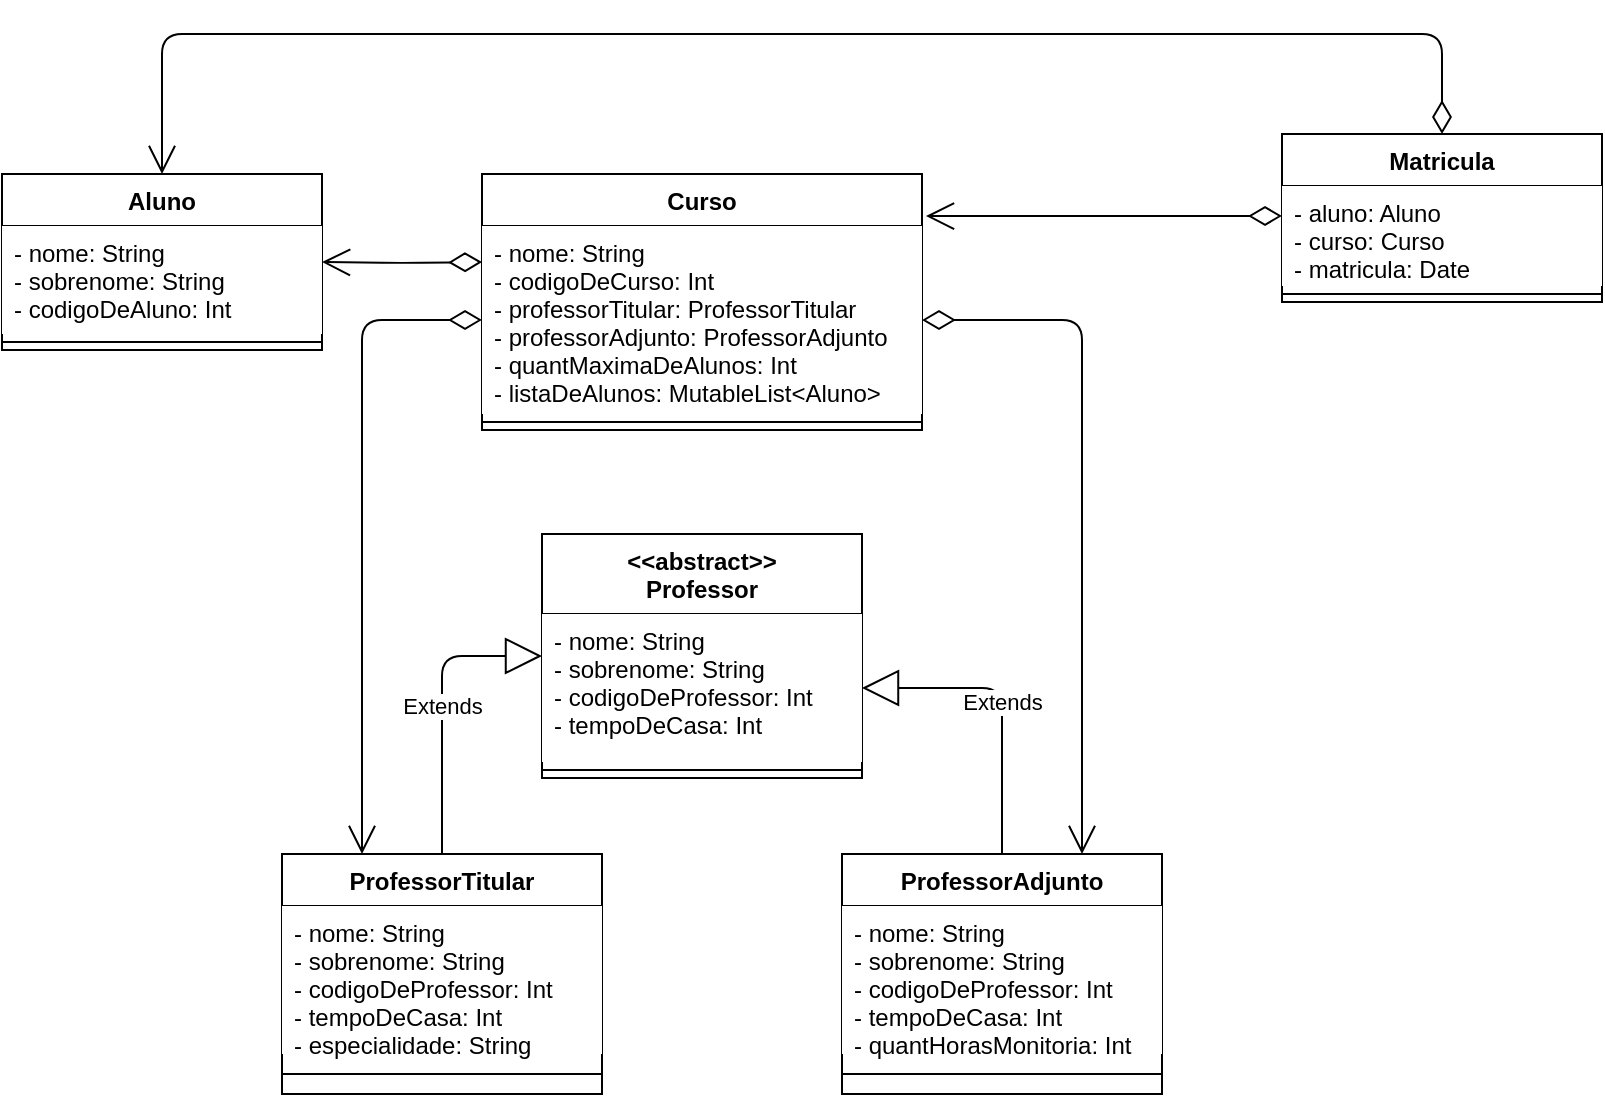 <mxfile version="13.7.5" type="device"><diagram id="C5RBs43oDa-KdzZeNtuy" name="Page-1"><mxGraphModel dx="1004" dy="492" grid="1" gridSize="10" guides="0" tooltips="1" connect="1" arrows="1" fold="1" page="1" pageScale="1" pageWidth="827" pageHeight="1169" math="0" shadow="0"><root><mxCell id="WIyWlLk6GJQsqaUBKTNV-0"/><mxCell id="WIyWlLk6GJQsqaUBKTNV-1" parent="WIyWlLk6GJQsqaUBKTNV-0"/><mxCell id="2qhh8JdvaFWv3G7_nNXt-10" value="&lt;&lt;abstract&gt;&gt;&#10;Professor" style="swimlane;fontStyle=1;align=center;verticalAlign=top;childLayout=stackLayout;horizontal=1;startSize=40;horizontalStack=0;resizeParent=1;resizeParentMax=0;resizeLast=0;collapsible=1;marginBottom=0;" parent="WIyWlLk6GJQsqaUBKTNV-1" vertex="1"><mxGeometry x="290" y="310" width="160" height="122" as="geometry"/></mxCell><mxCell id="2qhh8JdvaFWv3G7_nNXt-11" value="- nome: String&#10;- sobrenome: String&#10;- codigoDeProfessor: Int&#10;- tempoDeCasa: Int" style="text;strokeColor=none;align=left;verticalAlign=top;spacingLeft=4;spacingRight=4;overflow=hidden;rotatable=0;points=[[0,0.5],[1,0.5]];portConstraint=eastwest;fillColor=#ffffff;" parent="2qhh8JdvaFWv3G7_nNXt-10" vertex="1"><mxGeometry y="40" width="160" height="74" as="geometry"/></mxCell><mxCell id="2qhh8JdvaFWv3G7_nNXt-12" value="" style="line;strokeWidth=1;fillColor=none;align=left;verticalAlign=middle;spacingTop=-1;spacingLeft=3;spacingRight=3;rotatable=0;labelPosition=right;points=[];portConstraint=eastwest;" parent="2qhh8JdvaFWv3G7_nNXt-10" vertex="1"><mxGeometry y="114" width="160" height="8" as="geometry"/></mxCell><mxCell id="6Tx9JxIIro4UoVuHAUKh-15" value="ProfessorTitular" style="swimlane;fontStyle=1;align=center;verticalAlign=top;childLayout=stackLayout;horizontal=1;startSize=26;horizontalStack=0;resizeParent=1;resizeParentMax=0;resizeLast=0;collapsible=1;marginBottom=0;" parent="WIyWlLk6GJQsqaUBKTNV-1" vertex="1"><mxGeometry x="160" y="470" width="160" height="120" as="geometry"/></mxCell><mxCell id="6Tx9JxIIro4UoVuHAUKh-16" value="- nome: String&#10;- sobrenome: String&#10;- codigoDeProfessor: Int&#10;- tempoDeCasa: Int&#10;- especialidade: String" style="text;strokeColor=none;align=left;verticalAlign=top;spacingLeft=4;spacingRight=4;overflow=hidden;rotatable=0;points=[[0,0.5],[1,0.5]];portConstraint=eastwest;fillColor=#ffffff;" parent="6Tx9JxIIro4UoVuHAUKh-15" vertex="1"><mxGeometry y="26" width="160" height="74" as="geometry"/></mxCell><mxCell id="6Tx9JxIIro4UoVuHAUKh-17" value="" style="line;strokeWidth=1;fillColor=none;align=left;verticalAlign=middle;spacingTop=-1;spacingLeft=3;spacingRight=3;rotatable=0;labelPosition=right;points=[];portConstraint=eastwest;" parent="6Tx9JxIIro4UoVuHAUKh-15" vertex="1"><mxGeometry y="100" width="160" height="20" as="geometry"/></mxCell><mxCell id="6Tx9JxIIro4UoVuHAUKh-18" value="ProfessorAdjunto" style="swimlane;fontStyle=1;align=center;verticalAlign=top;childLayout=stackLayout;horizontal=1;startSize=26;horizontalStack=0;resizeParent=1;resizeParentMax=0;resizeLast=0;collapsible=1;marginBottom=0;" parent="WIyWlLk6GJQsqaUBKTNV-1" vertex="1"><mxGeometry x="440" y="470" width="160" height="120" as="geometry"/></mxCell><mxCell id="6Tx9JxIIro4UoVuHAUKh-19" value="- nome: String&#10;- sobrenome: String&#10;- codigoDeProfessor: Int&#10;- tempoDeCasa: Int&#10;- quantHorasMonitoria: Int" style="text;strokeColor=none;align=left;verticalAlign=top;spacingLeft=4;spacingRight=4;overflow=hidden;rotatable=0;points=[[0,0.5],[1,0.5]];portConstraint=eastwest;fillColor=#ffffff;" parent="6Tx9JxIIro4UoVuHAUKh-18" vertex="1"><mxGeometry y="26" width="160" height="74" as="geometry"/></mxCell><mxCell id="6Tx9JxIIro4UoVuHAUKh-20" value="" style="line;strokeWidth=1;fillColor=none;align=left;verticalAlign=middle;spacingTop=-1;spacingLeft=3;spacingRight=3;rotatable=0;labelPosition=right;points=[];portConstraint=eastwest;" parent="6Tx9JxIIro4UoVuHAUKh-18" vertex="1"><mxGeometry y="100" width="160" height="20" as="geometry"/></mxCell><mxCell id="6Tx9JxIIro4UoVuHAUKh-21" value="Extends" style="endArrow=block;endSize=16;endFill=0;html=1;entryX=0;entryY=0.5;entryDx=0;entryDy=0;exitX=0.5;exitY=0;exitDx=0;exitDy=0;" parent="WIyWlLk6GJQsqaUBKTNV-1" source="6Tx9JxIIro4UoVuHAUKh-15" target="2qhh8JdvaFWv3G7_nNXt-10" edge="1"><mxGeometry width="160" relative="1" as="geometry"><mxPoint x="200" y="450" as="sourcePoint"/><mxPoint x="360" y="450" as="targetPoint"/><Array as="points"><mxPoint x="240" y="371"/></Array></mxGeometry></mxCell><mxCell id="6Tx9JxIIro4UoVuHAUKh-22" value="Extends" style="endArrow=block;endSize=16;endFill=0;html=1;entryX=1;entryY=0.5;entryDx=0;entryDy=0;exitX=0.5;exitY=0;exitDx=0;exitDy=0;" parent="WIyWlLk6GJQsqaUBKTNV-1" source="6Tx9JxIIro4UoVuHAUKh-18" target="2qhh8JdvaFWv3G7_nNXt-11" edge="1"><mxGeometry width="160" relative="1" as="geometry"><mxPoint x="480" y="420" as="sourcePoint"/><mxPoint x="640" y="420" as="targetPoint"/><Array as="points"><mxPoint x="520" y="387"/></Array></mxGeometry></mxCell><mxCell id="2qhh8JdvaFWv3G7_nNXt-0" value="Curso" style="swimlane;fontStyle=1;align=center;verticalAlign=top;childLayout=stackLayout;horizontal=1;startSize=26;horizontalStack=0;resizeParent=1;resizeParentMax=0;resizeLast=0;collapsible=1;marginBottom=0;" parent="WIyWlLk6GJQsqaUBKTNV-1" vertex="1"><mxGeometry x="260" y="130" width="220" height="128" as="geometry"/></mxCell><mxCell id="2qhh8JdvaFWv3G7_nNXt-1" value="- nome: String&#10;- codigoDeCurso: Int&#10;- professorTitular: ProfessorTitular&#10;- professorAdjunto: ProfessorAdjunto&#10;- quantMaximaDeAlunos: Int&#10;- listaDeAlunos: MutableList&lt;Aluno&gt;&#10;" style="text;strokeColor=none;align=left;verticalAlign=top;spacingLeft=4;spacingRight=4;overflow=hidden;rotatable=0;points=[[0,0.5],[1,0.5]];portConstraint=eastwest;fillColor=#ffffff;" parent="2qhh8JdvaFWv3G7_nNXt-0" vertex="1"><mxGeometry y="26" width="220" height="94" as="geometry"/></mxCell><mxCell id="2qhh8JdvaFWv3G7_nNXt-2" value="" style="line;strokeWidth=1;fillColor=none;align=left;verticalAlign=middle;spacingTop=-1;spacingLeft=3;spacingRight=3;rotatable=0;labelPosition=right;points=[];portConstraint=eastwest;" parent="2qhh8JdvaFWv3G7_nNXt-0" vertex="1"><mxGeometry y="120" width="220" height="8" as="geometry"/></mxCell><mxCell id="6Tx9JxIIro4UoVuHAUKh-23" value="" style="endArrow=open;html=1;endSize=12;startArrow=diamondThin;startSize=14;startFill=0;edgeStyle=orthogonalEdgeStyle;align=left;verticalAlign=bottom;exitX=0;exitY=0.5;exitDx=0;exitDy=0;entryX=0.25;entryY=0;entryDx=0;entryDy=0;" parent="WIyWlLk6GJQsqaUBKTNV-1" source="2qhh8JdvaFWv3G7_nNXt-1" target="6Tx9JxIIro4UoVuHAUKh-15" edge="1"><mxGeometry x="-0.821" y="-34" relative="1" as="geometry"><mxPoint x="80" y="380" as="sourcePoint"/><mxPoint x="240" y="380" as="targetPoint"/><mxPoint as="offset"/></mxGeometry></mxCell><mxCell id="6Tx9JxIIro4UoVuHAUKh-24" value="" style="endArrow=open;html=1;endSize=12;startArrow=diamondThin;startSize=14;startFill=0;edgeStyle=orthogonalEdgeStyle;align=left;verticalAlign=bottom;exitX=1;exitY=0.5;exitDx=0;exitDy=0;entryX=0.75;entryY=0;entryDx=0;entryDy=0;" parent="WIyWlLk6GJQsqaUBKTNV-1" source="2qhh8JdvaFWv3G7_nNXt-1" target="6Tx9JxIIro4UoVuHAUKh-18" edge="1"><mxGeometry x="-0.832" y="34" relative="1" as="geometry"><mxPoint x="510" y="230" as="sourcePoint"/><mxPoint x="670" y="230" as="targetPoint"/><mxPoint as="offset"/></mxGeometry></mxCell><mxCell id="6Tx9JxIIro4UoVuHAUKh-26" value="" style="endArrow=open;html=1;endSize=12;startArrow=diamondThin;startSize=14;startFill=0;edgeStyle=orthogonalEdgeStyle;align=left;verticalAlign=bottom;entryX=1;entryY=0.5;entryDx=0;entryDy=0;" parent="WIyWlLk6GJQsqaUBKTNV-1" target="2qhh8JdvaFWv3G7_nNXt-7" edge="1"><mxGeometry x="-1" y="20" relative="1" as="geometry"><mxPoint x="260" y="174" as="sourcePoint"/><mxPoint x="300" y="80" as="targetPoint"/><mxPoint as="offset"/></mxGeometry></mxCell><mxCell id="2qhh8JdvaFWv3G7_nNXt-7" value="Aluno" style="swimlane;fontStyle=1;align=center;verticalAlign=top;childLayout=stackLayout;horizontal=1;startSize=26;horizontalStack=0;resizeParent=1;resizeParentMax=0;resizeLast=0;collapsible=1;marginBottom=0;" parent="WIyWlLk6GJQsqaUBKTNV-1" vertex="1"><mxGeometry x="20" y="130" width="160" height="88" as="geometry"/></mxCell><mxCell id="2qhh8JdvaFWv3G7_nNXt-8" value="- nome: String&#10;- sobrenome: String&#10;- codigoDeAluno: Int" style="text;strokeColor=none;align=left;verticalAlign=top;spacingLeft=4;spacingRight=4;overflow=hidden;rotatable=0;points=[[0,0.5],[1,0.5]];portConstraint=eastwest;fillColor=#ffffff;" parent="2qhh8JdvaFWv3G7_nNXt-7" vertex="1"><mxGeometry y="26" width="160" height="54" as="geometry"/></mxCell><mxCell id="2qhh8JdvaFWv3G7_nNXt-9" value="" style="line;strokeWidth=1;fillColor=none;align=left;verticalAlign=middle;spacingTop=-1;spacingLeft=3;spacingRight=3;rotatable=0;labelPosition=right;points=[];portConstraint=eastwest;" parent="2qhh8JdvaFWv3G7_nNXt-7" vertex="1"><mxGeometry y="80" width="160" height="8" as="geometry"/></mxCell><mxCell id="fOnynnm0BbBYwJBKkCtL-0" value="" style="endArrow=open;html=1;endSize=12;startArrow=diamondThin;startSize=14;startFill=0;edgeStyle=orthogonalEdgeStyle;align=left;verticalAlign=bottom;exitX=0.5;exitY=0;exitDx=0;exitDy=0;entryX=0.5;entryY=0;entryDx=0;entryDy=0;" edge="1" parent="WIyWlLk6GJQsqaUBKTNV-1" source="6Tx9JxIIro4UoVuHAUKh-27" target="2qhh8JdvaFWv3G7_nNXt-7"><mxGeometry x="-0.553" y="40" relative="1" as="geometry"><mxPoint x="110" y="110" as="sourcePoint"/><mxPoint x="270" y="110" as="targetPoint"/><Array as="points"><mxPoint x="740" y="60"/><mxPoint x="100" y="60"/></Array><mxPoint as="offset"/></mxGeometry></mxCell><mxCell id="6Tx9JxIIro4UoVuHAUKh-27" value="Matricula" style="swimlane;fontStyle=1;align=center;verticalAlign=top;childLayout=stackLayout;horizontal=1;startSize=26;horizontalStack=0;resizeParent=1;resizeParentMax=0;resizeLast=0;collapsible=1;marginBottom=0;" parent="WIyWlLk6GJQsqaUBKTNV-1" vertex="1"><mxGeometry x="660" y="110" width="160" height="84" as="geometry"/></mxCell><mxCell id="6Tx9JxIIro4UoVuHAUKh-28" value="- aluno: Aluno&#10;- curso: Curso&#10;- matricula: Date" style="text;strokeColor=none;align=left;verticalAlign=top;spacingLeft=4;spacingRight=4;overflow=hidden;rotatable=0;points=[[0,0.5],[1,0.5]];portConstraint=eastwest;fillColor=#ffffff;" parent="6Tx9JxIIro4UoVuHAUKh-27" vertex="1"><mxGeometry y="26" width="160" height="50" as="geometry"/></mxCell><mxCell id="6Tx9JxIIro4UoVuHAUKh-29" value="" style="line;strokeWidth=1;fillColor=none;align=left;verticalAlign=middle;spacingTop=-1;spacingLeft=3;spacingRight=3;rotatable=0;labelPosition=right;points=[];portConstraint=eastwest;" parent="6Tx9JxIIro4UoVuHAUKh-27" vertex="1"><mxGeometry y="76" width="160" height="8" as="geometry"/></mxCell><mxCell id="fOnynnm0BbBYwJBKkCtL-4" value="" style="endArrow=open;html=1;endSize=12;startArrow=diamondThin;startSize=14;startFill=0;edgeStyle=orthogonalEdgeStyle;align=left;verticalAlign=bottom;entryX=1.009;entryY=-0.053;entryDx=0;entryDy=0;entryPerimeter=0;exitX=0;exitY=0.3;exitDx=0;exitDy=0;exitPerimeter=0;" edge="1" parent="WIyWlLk6GJQsqaUBKTNV-1" source="6Tx9JxIIro4UoVuHAUKh-28" target="2qhh8JdvaFWv3G7_nNXt-1"><mxGeometry x="0.123" y="-41" relative="1" as="geometry"><mxPoint x="520" y="130" as="sourcePoint"/><mxPoint x="660" y="160" as="targetPoint"/><mxPoint as="offset"/></mxGeometry></mxCell></root></mxGraphModel></diagram></mxfile>